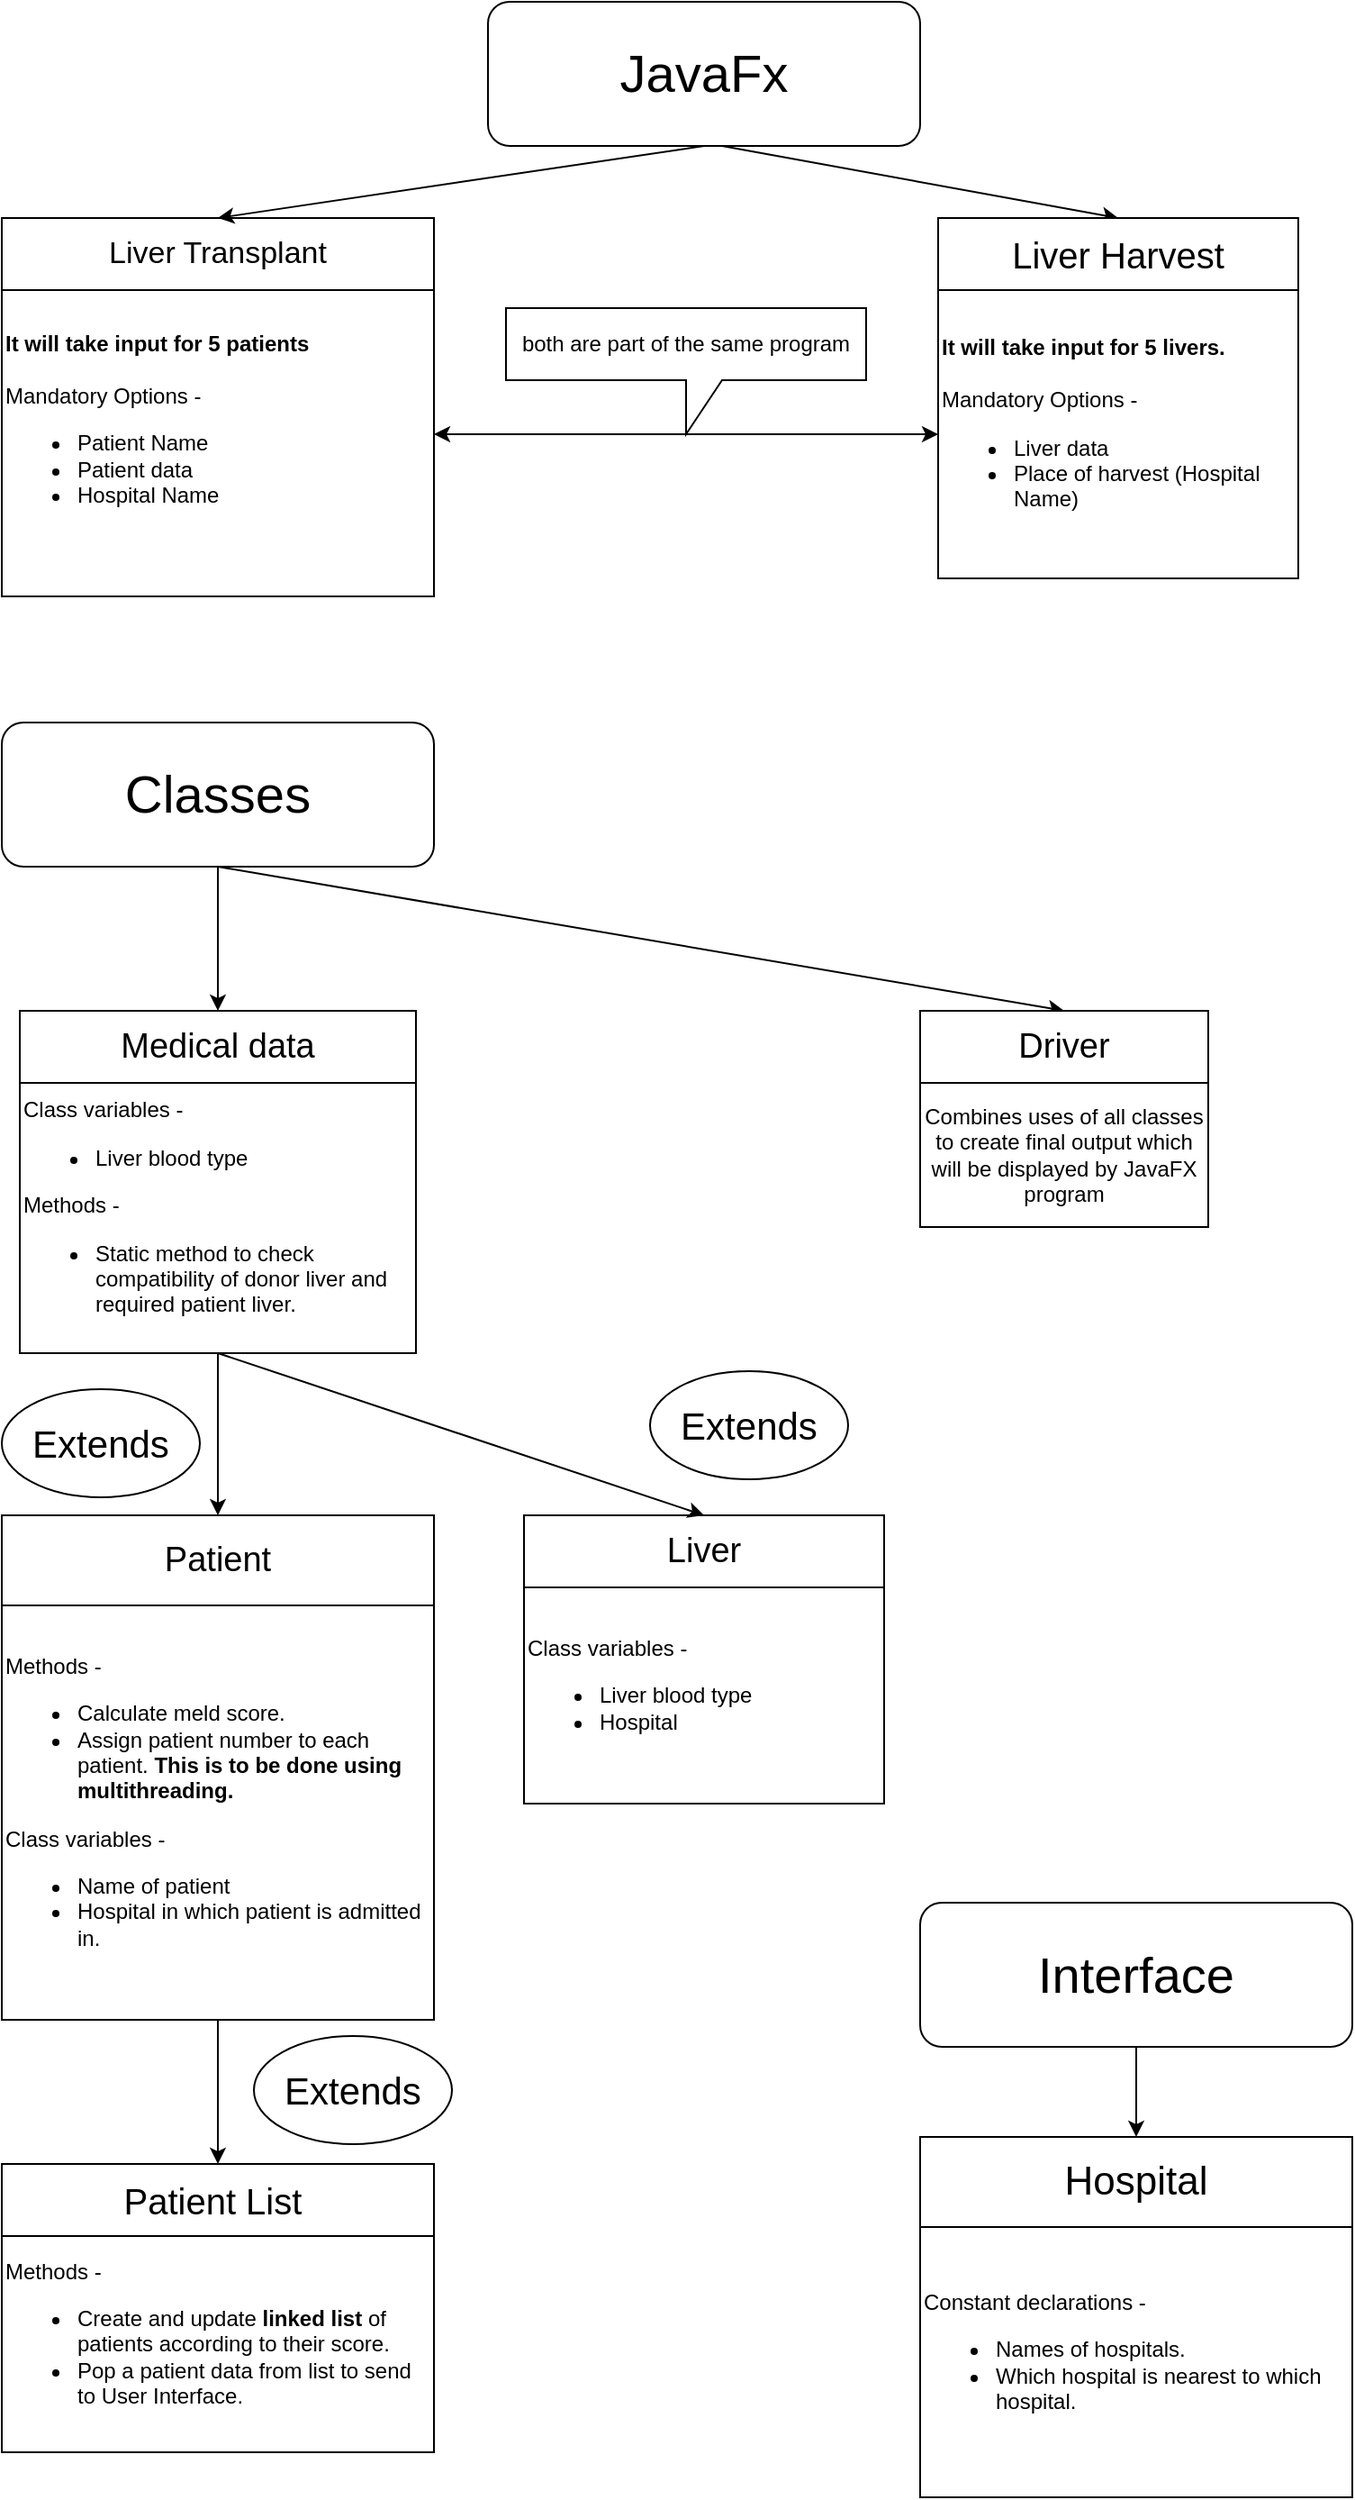<mxfile version="22.0.4" type="github">
  <diagram id="C5RBs43oDa-KdzZeNtuy" name="Page-1">
    <mxGraphModel dx="1042" dy="665" grid="1" gridSize="10" guides="1" tooltips="1" connect="1" arrows="1" fold="1" page="1" pageScale="1" pageWidth="827" pageHeight="1169" math="0" shadow="0">
      <root>
        <mxCell id="WIyWlLk6GJQsqaUBKTNV-0" />
        <mxCell id="WIyWlLk6GJQsqaUBKTNV-1" parent="WIyWlLk6GJQsqaUBKTNV-0" />
        <mxCell id="K39n9AuO4P9iXG7C3Mja-2" value="" style="edgeStyle=orthogonalEdgeStyle;rounded=0;orthogonalLoop=1;jettySize=auto;html=1;" parent="WIyWlLk6GJQsqaUBKTNV-1" source="K39n9AuO4P9iXG7C3Mja-0" target="K39n9AuO4P9iXG7C3Mja-1" edge="1">
          <mxGeometry relative="1" as="geometry" />
        </mxCell>
        <mxCell id="K39n9AuO4P9iXG7C3Mja-0" value="&lt;font style=&quot;font-size: 19px;&quot;&gt;Patient&lt;/font&gt;" style="rounded=0;whiteSpace=wrap;html=1;" parent="WIyWlLk6GJQsqaUBKTNV-1" vertex="1">
          <mxGeometry x="40" y="880" width="240" height="50" as="geometry" />
        </mxCell>
        <mxCell id="K39n9AuO4P9iXG7C3Mja-1" value="Methods -&amp;nbsp;&lt;br&gt;&lt;ul&gt;&lt;li&gt;Calculate meld score.&lt;/li&gt;&lt;li&gt;Assign patient number to each patient. &lt;b&gt;This is to be done using multithreading.&lt;/b&gt;&lt;/li&gt;&lt;/ul&gt;Class variables -&amp;nbsp;&lt;br&gt;&lt;ul&gt;&lt;li&gt;Name of patient&lt;/li&gt;&lt;li&gt;Hospital in which patient is admitted in.&lt;/li&gt;&lt;/ul&gt;" style="rounded=0;whiteSpace=wrap;html=1;align=left;" parent="WIyWlLk6GJQsqaUBKTNV-1" vertex="1">
          <mxGeometry x="40" y="930" width="240" height="230" as="geometry" />
        </mxCell>
        <mxCell id="K39n9AuO4P9iXG7C3Mja-4" value="&lt;span style=&quot;font-size: 17px;&quot;&gt;Liver Transplant&lt;/span&gt;" style="rounded=0;whiteSpace=wrap;html=1;" parent="WIyWlLk6GJQsqaUBKTNV-1" vertex="1">
          <mxGeometry x="40" y="160" width="240" height="40" as="geometry" />
        </mxCell>
        <mxCell id="K39n9AuO4P9iXG7C3Mja-6" value="&lt;span style=&quot;background-color: initial;&quot;&gt;&lt;b&gt;It will take input for 5 patients&lt;br&gt;&lt;/b&gt;&lt;br&gt;Mandatory Options -&amp;nbsp;&lt;br&gt;&lt;ul&gt;&lt;li&gt;Patient Name&lt;/li&gt;&lt;li&gt;Patient data&lt;/li&gt;&lt;li&gt;Hospital Name&lt;/li&gt;&lt;/ul&gt;&lt;br&gt;&lt;/span&gt;" style="rounded=0;whiteSpace=wrap;html=1;align=left;" parent="WIyWlLk6GJQsqaUBKTNV-1" vertex="1">
          <mxGeometry x="40" y="200" width="240" height="170" as="geometry" />
        </mxCell>
        <mxCell id="K39n9AuO4P9iXG7C3Mja-8" value="&lt;font style=&quot;font-size: 20px;&quot;&gt;Patient List&amp;nbsp;&lt;/font&gt;" style="rounded=0;whiteSpace=wrap;html=1;" parent="WIyWlLk6GJQsqaUBKTNV-1" vertex="1">
          <mxGeometry x="40" y="1240" width="240" height="40" as="geometry" />
        </mxCell>
        <mxCell id="K39n9AuO4P9iXG7C3Mja-9" value="Methods -&amp;nbsp;&lt;br&gt;&lt;ul&gt;&lt;li&gt;Create and update &lt;b&gt;linked list &lt;/b&gt;of patients according to their score.&lt;/li&gt;&lt;li&gt;Pop a patient data from list to send to User Interface.&lt;/li&gt;&lt;/ul&gt;" style="rounded=0;whiteSpace=wrap;html=1;align=left;" parent="WIyWlLk6GJQsqaUBKTNV-1" vertex="1">
          <mxGeometry x="40" y="1280" width="240" height="120" as="geometry" />
        </mxCell>
        <mxCell id="K39n9AuO4P9iXG7C3Mja-10" value="&lt;font style=&quot;font-size: 29px;&quot;&gt;JavaFx&lt;/font&gt;" style="rounded=1;whiteSpace=wrap;html=1;" parent="WIyWlLk6GJQsqaUBKTNV-1" vertex="1">
          <mxGeometry x="310" y="40" width="240" height="80" as="geometry" />
        </mxCell>
        <mxCell id="K39n9AuO4P9iXG7C3Mja-11" value="" style="endArrow=classic;html=1;rounded=0;exitX=0.5;exitY=1;exitDx=0;exitDy=0;entryX=0.5;entryY=0;entryDx=0;entryDy=0;" parent="WIyWlLk6GJQsqaUBKTNV-1" source="K39n9AuO4P9iXG7C3Mja-10" target="K39n9AuO4P9iXG7C3Mja-4" edge="1">
          <mxGeometry width="50" height="50" relative="1" as="geometry">
            <mxPoint x="390" y="380" as="sourcePoint" />
            <mxPoint x="440" y="330" as="targetPoint" />
          </mxGeometry>
        </mxCell>
        <mxCell id="K39n9AuO4P9iXG7C3Mja-13" value="&lt;font style=&quot;font-size: 29px;&quot;&gt;Classes&lt;/font&gt;" style="rounded=1;whiteSpace=wrap;html=1;" parent="WIyWlLk6GJQsqaUBKTNV-1" vertex="1">
          <mxGeometry x="40" y="440" width="240" height="80" as="geometry" />
        </mxCell>
        <mxCell id="K39n9AuO4P9iXG7C3Mja-14" value="" style="endArrow=classic;html=1;rounded=0;exitX=0.5;exitY=1;exitDx=0;exitDy=0;entryX=0.5;entryY=0;entryDx=0;entryDy=0;" parent="WIyWlLk6GJQsqaUBKTNV-1" source="K39n9AuO4P9iXG7C3Mja-13" target="CSobCwgFTMA0VVr5u7jC-0" edge="1">
          <mxGeometry width="50" height="50" relative="1" as="geometry">
            <mxPoint x="-50" y="780" as="sourcePoint" />
            <mxPoint y="730" as="targetPoint" />
          </mxGeometry>
        </mxCell>
        <mxCell id="K39n9AuO4P9iXG7C3Mja-18" value="&lt;font style=&quot;font-size: 21px;&quot;&gt;Extends&lt;/font&gt;" style="ellipse;whiteSpace=wrap;html=1;" parent="WIyWlLk6GJQsqaUBKTNV-1" vertex="1">
          <mxGeometry x="40" y="810" width="110" height="60" as="geometry" />
        </mxCell>
        <mxCell id="K39n9AuO4P9iXG7C3Mja-23" value="&lt;font style=&quot;font-size: 19px;&quot;&gt;Liver&lt;/font&gt;" style="rounded=0;whiteSpace=wrap;html=1;" parent="WIyWlLk6GJQsqaUBKTNV-1" vertex="1">
          <mxGeometry x="330" y="880" width="200" height="40" as="geometry" />
        </mxCell>
        <mxCell id="K39n9AuO4P9iXG7C3Mja-24" value="Class variables -&amp;nbsp;&lt;br&gt;&lt;ul&gt;&lt;li&gt;Liver blood type&lt;/li&gt;&lt;li&gt;Hospital&amp;nbsp;&lt;/li&gt;&lt;/ul&gt;" style="rounded=0;whiteSpace=wrap;html=1;align=left;" parent="WIyWlLk6GJQsqaUBKTNV-1" vertex="1">
          <mxGeometry x="330" y="920" width="200" height="120" as="geometry" />
        </mxCell>
        <mxCell id="K39n9AuO4P9iXG7C3Mja-36" value="" style="endArrow=classic;html=1;rounded=0;entryX=0.5;entryY=0;entryDx=0;entryDy=0;" parent="WIyWlLk6GJQsqaUBKTNV-1" target="K39n9AuO4P9iXG7C3Mja-38" edge="1">
          <mxGeometry width="50" height="50" relative="1" as="geometry">
            <mxPoint x="440" y="120" as="sourcePoint" />
            <mxPoint x="580" y="143.333" as="targetPoint" />
          </mxGeometry>
        </mxCell>
        <mxCell id="K39n9AuO4P9iXG7C3Mja-38" value="&lt;font style=&quot;font-size: 20px;&quot;&gt;Liver Harvest&lt;/font&gt;" style="rounded=0;whiteSpace=wrap;html=1;" parent="WIyWlLk6GJQsqaUBKTNV-1" vertex="1">
          <mxGeometry x="560" y="160" width="200" height="40" as="geometry" />
        </mxCell>
        <mxCell id="K39n9AuO4P9iXG7C3Mja-39" value="&lt;b&gt;It will take input for 5 livers.&lt;/b&gt;&lt;br&gt;&lt;br&gt;Mandatory Options -&amp;nbsp;&lt;br&gt;&lt;ul&gt;&lt;li&gt;Liver data&lt;/li&gt;&lt;li&gt;Place of harvest (Hospital Name)&lt;/li&gt;&lt;/ul&gt;" style="rounded=0;whiteSpace=wrap;html=1;align=left;" parent="WIyWlLk6GJQsqaUBKTNV-1" vertex="1">
          <mxGeometry x="560" y="200" width="200" height="160" as="geometry" />
        </mxCell>
        <mxCell id="K39n9AuO4P9iXG7C3Mja-40" value="" style="endArrow=classic;startArrow=classic;html=1;rounded=0;entryX=0;entryY=0.5;entryDx=0;entryDy=0;" parent="WIyWlLk6GJQsqaUBKTNV-1" target="K39n9AuO4P9iXG7C3Mja-39" edge="1">
          <mxGeometry width="50" height="50" relative="1" as="geometry">
            <mxPoint x="280" y="280" as="sourcePoint" />
            <mxPoint x="440" y="310" as="targetPoint" />
          </mxGeometry>
        </mxCell>
        <mxCell id="K39n9AuO4P9iXG7C3Mja-42" value="both are part of the same program" style="shape=callout;whiteSpace=wrap;html=1;perimeter=calloutPerimeter;" parent="WIyWlLk6GJQsqaUBKTNV-1" vertex="1">
          <mxGeometry x="320" y="210" width="200" height="70" as="geometry" />
        </mxCell>
        <mxCell id="K39n9AuO4P9iXG7C3Mja-43" value="" style="endArrow=classic;html=1;rounded=0;exitX=0.5;exitY=1;exitDx=0;exitDy=0;entryX=0.5;entryY=0;entryDx=0;entryDy=0;" parent="WIyWlLk6GJQsqaUBKTNV-1" source="K39n9AuO4P9iXG7C3Mja-13" target="K39n9AuO4P9iXG7C3Mja-44" edge="1">
          <mxGeometry width="50" height="50" relative="1" as="geometry">
            <mxPoint x="390" y="670" as="sourcePoint" />
            <mxPoint x="480" y="480" as="targetPoint" />
          </mxGeometry>
        </mxCell>
        <mxCell id="K39n9AuO4P9iXG7C3Mja-44" value="&lt;font style=&quot;font-size: 19px;&quot;&gt;Driver&lt;/font&gt;" style="rounded=0;whiteSpace=wrap;html=1;" parent="WIyWlLk6GJQsqaUBKTNV-1" vertex="1">
          <mxGeometry x="550" y="600" width="160" height="40" as="geometry" />
        </mxCell>
        <mxCell id="K39n9AuO4P9iXG7C3Mja-45" value="Combines uses of all classes to create final output which will be displayed by JavaFX program" style="rounded=0;whiteSpace=wrap;html=1;" parent="WIyWlLk6GJQsqaUBKTNV-1" vertex="1">
          <mxGeometry x="550" y="640" width="160" height="80" as="geometry" />
        </mxCell>
        <mxCell id="CSobCwgFTMA0VVr5u7jC-0" value="&lt;font style=&quot;font-size: 19px;&quot;&gt;Medical data&lt;/font&gt;" style="rounded=0;whiteSpace=wrap;html=1;" parent="WIyWlLk6GJQsqaUBKTNV-1" vertex="1">
          <mxGeometry x="50" y="600" width="220" height="40" as="geometry" />
        </mxCell>
        <mxCell id="CSobCwgFTMA0VVr5u7jC-1" value="Class variables -&amp;nbsp;&lt;br&gt;&lt;ul&gt;&lt;li&gt;Liver blood type&lt;/li&gt;&lt;/ul&gt;Methods -&amp;nbsp;&lt;br&gt;&lt;ul&gt;&lt;li&gt;Static method to check compatibility of donor liver and required patient liver.&amp;nbsp;&lt;/li&gt;&lt;/ul&gt;" style="rounded=0;whiteSpace=wrap;html=1;align=left;" parent="WIyWlLk6GJQsqaUBKTNV-1" vertex="1">
          <mxGeometry x="50" y="640" width="220" height="150" as="geometry" />
        </mxCell>
        <mxCell id="CSobCwgFTMA0VVr5u7jC-3" value="" style="endArrow=classic;html=1;rounded=0;exitX=0.5;exitY=1;exitDx=0;exitDy=0;entryX=0.5;entryY=0;entryDx=0;entryDy=0;" parent="WIyWlLk6GJQsqaUBKTNV-1" source="CSobCwgFTMA0VVr5u7jC-1" target="K39n9AuO4P9iXG7C3Mja-0" edge="1">
          <mxGeometry width="50" height="50" relative="1" as="geometry">
            <mxPoint x="390" y="1000" as="sourcePoint" />
            <mxPoint x="440" y="950" as="targetPoint" />
          </mxGeometry>
        </mxCell>
        <mxCell id="CSobCwgFTMA0VVr5u7jC-4" value="" style="endArrow=classic;html=1;rounded=0;exitX=0.5;exitY=1;exitDx=0;exitDy=0;entryX=0.5;entryY=0;entryDx=0;entryDy=0;" parent="WIyWlLk6GJQsqaUBKTNV-1" source="CSobCwgFTMA0VVr5u7jC-1" target="K39n9AuO4P9iXG7C3Mja-23" edge="1">
          <mxGeometry width="50" height="50" relative="1" as="geometry">
            <mxPoint x="390" y="970" as="sourcePoint" />
            <mxPoint x="440" y="920" as="targetPoint" />
          </mxGeometry>
        </mxCell>
        <mxCell id="CSobCwgFTMA0VVr5u7jC-5" value="&lt;font style=&quot;font-size: 21px;&quot;&gt;Extends&lt;/font&gt;" style="ellipse;whiteSpace=wrap;html=1;" parent="WIyWlLk6GJQsqaUBKTNV-1" vertex="1">
          <mxGeometry x="400" y="800" width="110" height="60" as="geometry" />
        </mxCell>
        <mxCell id="CSobCwgFTMA0VVr5u7jC-7" value="&lt;font style=&quot;font-size: 28px;&quot;&gt;Interface&lt;/font&gt;" style="rounded=1;whiteSpace=wrap;html=1;" parent="WIyWlLk6GJQsqaUBKTNV-1" vertex="1">
          <mxGeometry x="550" y="1095" width="240" height="80" as="geometry" />
        </mxCell>
        <mxCell id="CSobCwgFTMA0VVr5u7jC-8" value="" style="endArrow=classic;html=1;rounded=0;exitX=0.5;exitY=1;exitDx=0;exitDy=0;" parent="WIyWlLk6GJQsqaUBKTNV-1" source="CSobCwgFTMA0VVr5u7jC-7" target="CSobCwgFTMA0VVr5u7jC-9" edge="1">
          <mxGeometry width="50" height="50" relative="1" as="geometry">
            <mxPoint x="900" y="1105" as="sourcePoint" />
            <mxPoint x="670" y="1255" as="targetPoint" />
          </mxGeometry>
        </mxCell>
        <mxCell id="CSobCwgFTMA0VVr5u7jC-9" value="&lt;font style=&quot;font-size: 22px;&quot;&gt;Hospital&lt;/font&gt;" style="rounded=0;whiteSpace=wrap;html=1;align=center;" parent="WIyWlLk6GJQsqaUBKTNV-1" vertex="1">
          <mxGeometry x="550" y="1225" width="240" height="50" as="geometry" />
        </mxCell>
        <mxCell id="CSobCwgFTMA0VVr5u7jC-10" value="Constant declarations -&amp;nbsp;&lt;br&gt;&lt;ul&gt;&lt;li&gt;Names of hospitals.&lt;/li&gt;&lt;li&gt;Which hospital is nearest to which hospital.&lt;/li&gt;&lt;/ul&gt;" style="rounded=0;whiteSpace=wrap;html=1;align=left;" parent="WIyWlLk6GJQsqaUBKTNV-1" vertex="1">
          <mxGeometry x="550" y="1275" width="240" height="150" as="geometry" />
        </mxCell>
        <mxCell id="tGs4vP6YoMW1leNm2vN0-0" value="" style="endArrow=classic;html=1;rounded=0;exitX=0.5;exitY=1;exitDx=0;exitDy=0;entryX=0.5;entryY=0;entryDx=0;entryDy=0;" edge="1" parent="WIyWlLk6GJQsqaUBKTNV-1" source="K39n9AuO4P9iXG7C3Mja-1" target="K39n9AuO4P9iXG7C3Mja-8">
          <mxGeometry width="50" height="50" relative="1" as="geometry">
            <mxPoint x="390" y="1400" as="sourcePoint" />
            <mxPoint x="440" y="1350" as="targetPoint" />
          </mxGeometry>
        </mxCell>
        <mxCell id="tGs4vP6YoMW1leNm2vN0-1" value="&lt;font style=&quot;font-size: 21px;&quot;&gt;Extends&lt;/font&gt;" style="ellipse;whiteSpace=wrap;html=1;" vertex="1" parent="WIyWlLk6GJQsqaUBKTNV-1">
          <mxGeometry x="180" y="1169" width="110" height="60" as="geometry" />
        </mxCell>
      </root>
    </mxGraphModel>
  </diagram>
</mxfile>
